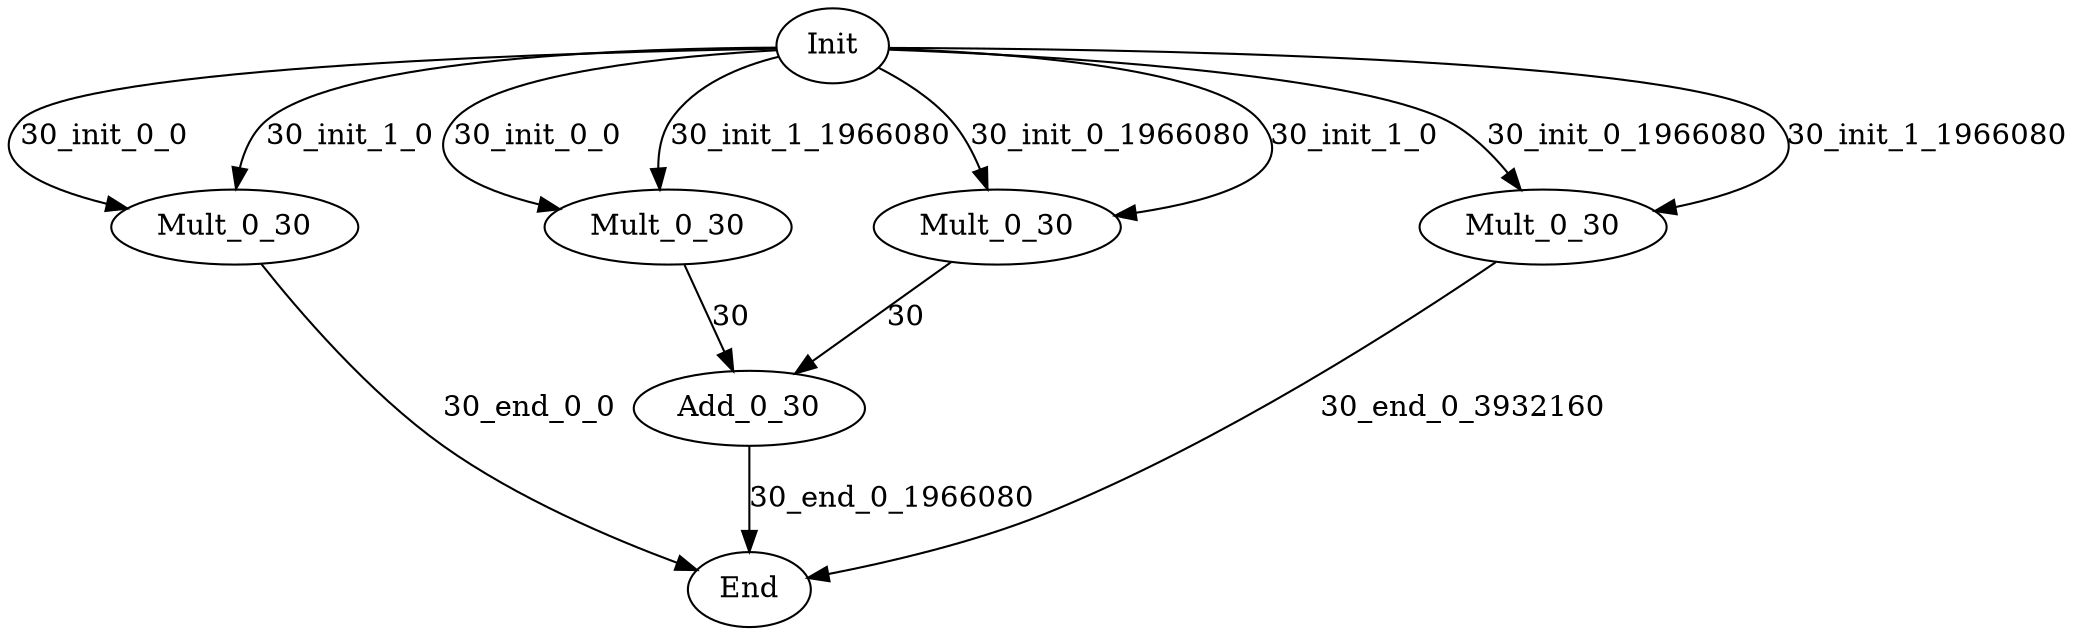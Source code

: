 digraph {
	graph [bb="0,0,988.69,297"];
	node [label="\N"];
	init	[height=0.5,
		label=Init,
		pos="395.69,279",
		width=0.75];
	MultAxAx	[height=0.5,
		label=Mult_0_30,
		pos="108.69,192",
		width=1.6429];
	init -> MultAxAx	[label="30_init_0_0",
		lp="46.193,235.5",
		pos="e,57.138,200.9 368.74,277.64 284.48,276.22 30.147,269.75 5.6926,243 -12.054,223.59 16.058,210.89 47.366,203.14"];
	init -> MultAxAx	[label="30_init_1_0",
		lp="164.19,235.5",
		pos="e,109.3,210.4 368.47,278.13 307.05,277.88 160.18,273.96 123.69,243 117.01,237.33 113.24,228.81 111.13,220.4"];
	MultAxBx	[height=0.5,
		label=Mult_0_30,
		pos="316.69,192",
		width=1.6429];
	init -> MultAxBx	[label="30_init_0_0",
		lp="254.19,235.5",
		pos="e,264.69,200.59 368.8,276.88 323.03,274.35 233.06,266.44 213.69,243 197.19,223.02 224.21,210.42 254.71,202.87"];
	init -> MultAxBx	[label="30_init_1_1966080",
		lp="385.19,235.5",
		pos="e,312.72,210.1 369.6,273.72 351.73,269.3 329.24,260.45 317.69,243 313.3,236.35 311.92,228.05 311.97,220.12"];
	MultBxAx	[height=0.5,
		label=Mult_0_30,
		pos="474.69,192",
		width=1.6429];
	init -> MultBxAx	[label="30_init_0_1966080",
		lp="529.19,235.5",
		pos="e,470,210.19 417.7,268.48 429.34,262.54 443.15,253.94 452.69,243 458.54,236.29 463.06,227.78 466.44,219.7"];
	init -> MultBxAx	[label="30_init_1_0",
		lp="646.19,235.5",
		pos="e,531.17,197.46 422.75,277.52 473.12,276 578.22,269.63 600.69,243 622.07,217.66 581.76,205.07 541.18,198.87"];
	MultBxBx	[height=0.5,
		label=Mult_0_30,
		pos="736.69,192",
		width=1.6429];
	init -> MultBxBx	[label="30_init_0_1966080",
		lp="777.19,235.5",
		pos="e,725.97,209.86 422.87,277.17 486.68,274.83 644.2,266.77 690.69,243 702.06,237.19 712.05,227.35 719.78,217.92"];
	init -> MultBxBx	[label="30_init_1_1966080",
		lp="921.19,235.5",
		pos="e,790.33,199.7 422.97,277.99 516.45,277.69 819.72,274.29 848.69,243 868.39,221.72 835.43,208.93 800.27,201.62"];
	end	[height=0.5,
		label=End,
		pos="355.69,18",
		width=0.81243];
	MultAxAx -> end	[label="30_end_0_0",
		lp="250.19,105",
		pos="e,330.52,27.378 121.37,174.37 138.99,152.15 172.79,112.58 208.69,87 243.92,61.894 289.9,42.405 320.98,30.848"];
	AddAxBx	[height=0.5,
		label=Add_0_30,
		pos="355.69,105",
		width=1.5346];
	AddAxBx -> end	[label="30_end_0_1966080",
		lp="424.19,61.5",
		pos="e,355.69,36.175 355.69,86.799 355.69,75.163 355.69,59.548 355.69,46.237"];
	MultAxBx -> AddAxBx	[label=30,
		lp="347.19,148.5",
		pos="e,347.95,122.89 324.58,173.8 330.07,161.85 337.47,145.72 343.68,132.18"];
	MultBxAx -> AddAxBx	[label=30,
		lp="431.19,148.5",
		pos="e,377.68,121.7 452.59,175.21 433.8,161.79 406.65,142.4 385.87,127.55"];
	MultBxBx -> end	[label="30_end_0_3932160",
		lp="698.19,105",
		pos="e,383.69,23.595 713.93,175.14 672.53,146.94 581.31,87.897 496.69,54 463.02,40.51 422.67,31.13 393.78,25.5"];
}
